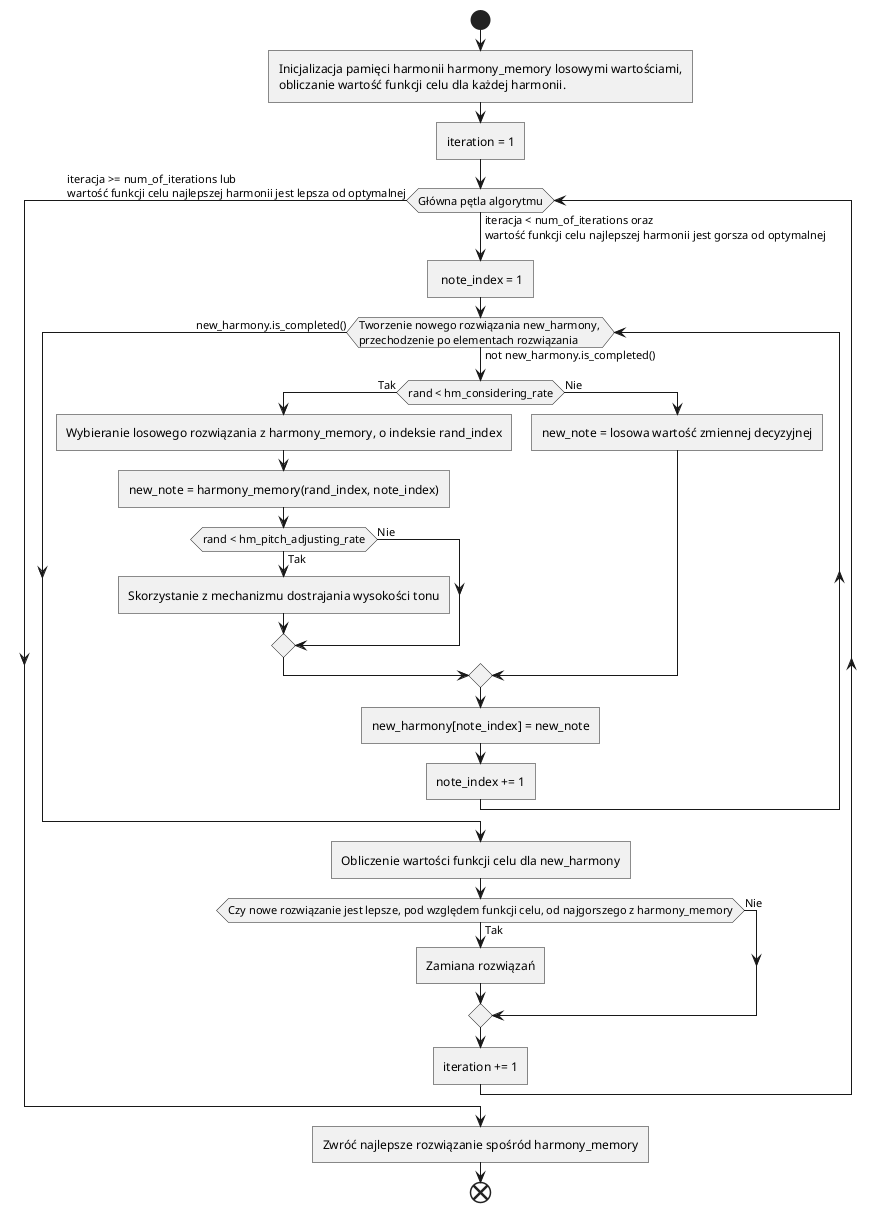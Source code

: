 @startumlodnie z
start
:Inicjalizacja pamięci harmonii harmony_memory losowymi wartościami,
obliczanie wartość funkcji celu dla każdej harmonii.]
:iteration = 1]
while(Główna pętla algorytmu) is (iteracja < num_of_iterations oraz \nwartość funkcji celu najlepszej harmonii jest gorsza od optymalnej)
    : note_index = 1]
    while(Tworzenie nowego rozwiązania new_harmony, \nprzechodzenie po elementach rozwiązania) is (not new_harmony.is_completed())

        if (rand < hm_considering_rate) then (Tak)
            :Wybieranie losowego rozwiązania z harmony_memory, o indeksie rand_index]
            :new_note = harmony_memory(rand_index, note_index)]
            if (rand < hm_pitch_adjusting_rate) then (Tak)
                :Skorzystanie z mechanizmu dostrajania wysokości tonu]
            else(Nie)
            endif

        else(Nie)
            :new_note = losowa wartość zmiennej decyzyjnej]
        endif
        :new_harmony[note_index] = new_note]
        :note_index += 1]

    endwhile (new_harmony.is_completed())
    :Obliczenie wartości funkcji celu dla new_harmony]
    if (Czy nowe rozwiązanie jest lepsze, pod względem funkcji celu, od najgorszego z harmony_memory) then (Tak)
        :Zamiana rozwiązań]
    else(Nie)
    endif

    :iteration += 1]

endwhile (iteracja >= num_of_iterations lub \nwartość funkcji celu najlepszej harmonii jest lepsza od optymalnej)

:Zwróć najlepsze rozwiązanie spośród harmony_memory]

end
@enduml